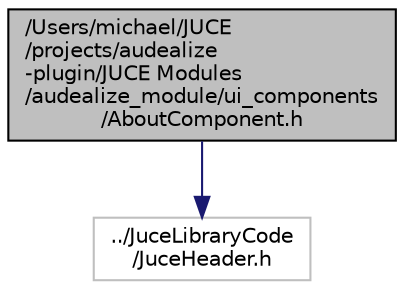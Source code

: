 digraph "/Users/michael/JUCE/projects/audealize-plugin/JUCE Modules/audealize_module/ui_components/AboutComponent.h"
{
  edge [fontname="Helvetica",fontsize="10",labelfontname="Helvetica",labelfontsize="10"];
  node [fontname="Helvetica",fontsize="10",shape=record];
  Node1 [label="/Users/michael/JUCE\l/projects/audealize\l-plugin/JUCE Modules\l/audealize_module/ui_components\l/AboutComponent.h",height=0.2,width=0.4,color="black", fillcolor="grey75", style="filled", fontcolor="black"];
  Node1 -> Node2 [color="midnightblue",fontsize="10",style="solid",fontname="Helvetica"];
  Node2 [label="../JuceLibraryCode\l/JuceHeader.h",height=0.2,width=0.4,color="grey75", fillcolor="white", style="filled"];
}
